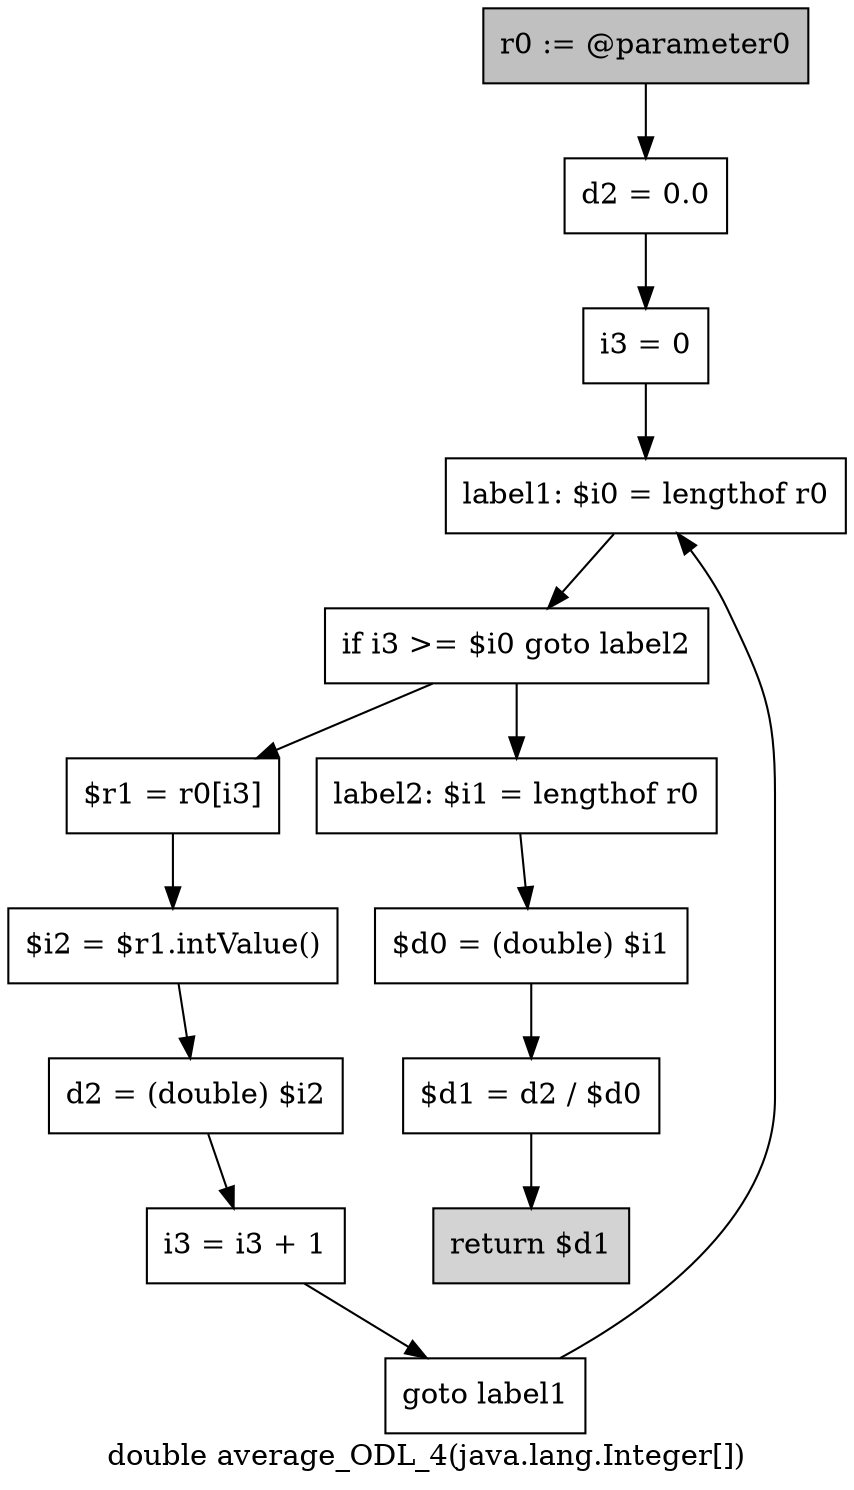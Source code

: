 digraph "double average_ODL_4(java.lang.Integer[])" {
    label="double average_ODL_4(java.lang.Integer[])";
    node [shape=box];
    "0" [style=filled,fillcolor=gray,label="r0 := @parameter0",];
    "1" [label="d2 = 0.0",];
    "0"->"1";
    "2" [label="i3 = 0",];
    "1"->"2";
    "3" [label="label1: $i0 = lengthof r0",];
    "2"->"3";
    "4" [label="if i3 >= $i0 goto label2",];
    "3"->"4";
    "5" [label="$r1 = r0[i3]",];
    "4"->"5";
    "10" [label="label2: $i1 = lengthof r0",];
    "4"->"10";
    "6" [label="$i2 = $r1.intValue()",];
    "5"->"6";
    "7" [label="d2 = (double) $i2",];
    "6"->"7";
    "8" [label="i3 = i3 + 1",];
    "7"->"8";
    "9" [label="goto label1",];
    "8"->"9";
    "9"->"3";
    "11" [label="$d0 = (double) $i1",];
    "10"->"11";
    "12" [label="$d1 = d2 / $d0",];
    "11"->"12";
    "13" [style=filled,fillcolor=lightgray,label="return $d1",];
    "12"->"13";
}
